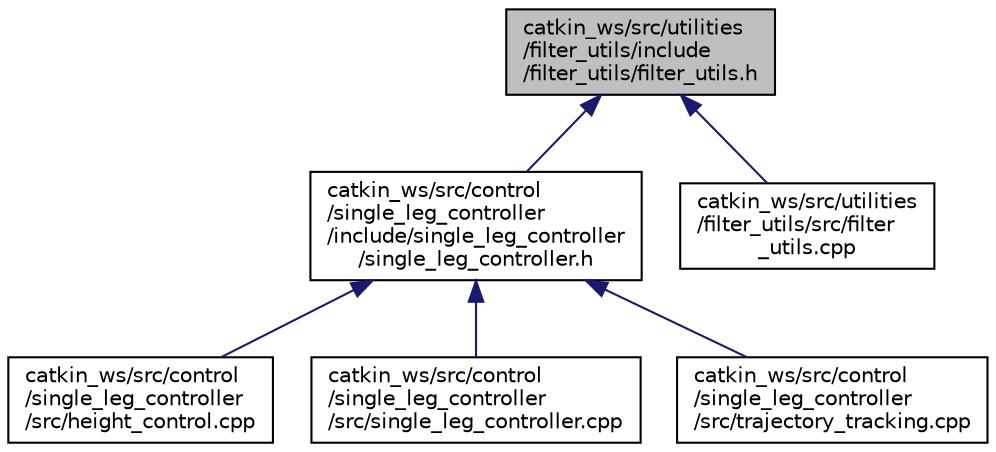 digraph "catkin_ws/src/utilities/filter_utils/include/filter_utils/filter_utils.h"
{
 // LATEX_PDF_SIZE
  edge [fontname="Helvetica",fontsize="10",labelfontname="Helvetica",labelfontsize="10"];
  node [fontname="Helvetica",fontsize="10",shape=record];
  Node1 [label="catkin_ws/src/utilities\l/filter_utils/include\l/filter_utils/filter_utils.h",height=0.2,width=0.4,color="black", fillcolor="grey75", style="filled", fontcolor="black",tooltip=" "];
  Node1 -> Node2 [dir="back",color="midnightblue",fontsize="10",style="solid",fontname="Helvetica"];
  Node2 [label="catkin_ws/src/control\l/single_leg_controller\l/include/single_leg_controller\l/single_leg_controller.h",height=0.2,width=0.4,color="black", fillcolor="white", style="filled",URL="$single__leg__controller_8h.html",tooltip=" "];
  Node2 -> Node3 [dir="back",color="midnightblue",fontsize="10",style="solid",fontname="Helvetica"];
  Node3 [label="catkin_ws/src/control\l/single_leg_controller\l/src/height_control.cpp",height=0.2,width=0.4,color="black", fillcolor="white", style="filled",URL="$height__control_8cpp.html",tooltip=" "];
  Node2 -> Node4 [dir="back",color="midnightblue",fontsize="10",style="solid",fontname="Helvetica"];
  Node4 [label="catkin_ws/src/control\l/single_leg_controller\l/src/single_leg_controller.cpp",height=0.2,width=0.4,color="black", fillcolor="white", style="filled",URL="$single__leg__controller_8cpp.html",tooltip=" "];
  Node2 -> Node5 [dir="back",color="midnightblue",fontsize="10",style="solid",fontname="Helvetica"];
  Node5 [label="catkin_ws/src/control\l/single_leg_controller\l/src/trajectory_tracking.cpp",height=0.2,width=0.4,color="black", fillcolor="white", style="filled",URL="$trajectory__tracking_8cpp.html",tooltip=" "];
  Node1 -> Node6 [dir="back",color="midnightblue",fontsize="10",style="solid",fontname="Helvetica"];
  Node6 [label="catkin_ws/src/utilities\l/filter_utils/src/filter\l_utils.cpp",height=0.2,width=0.4,color="black", fillcolor="white", style="filled",URL="$filter__utils_8cpp.html",tooltip=" "];
}
